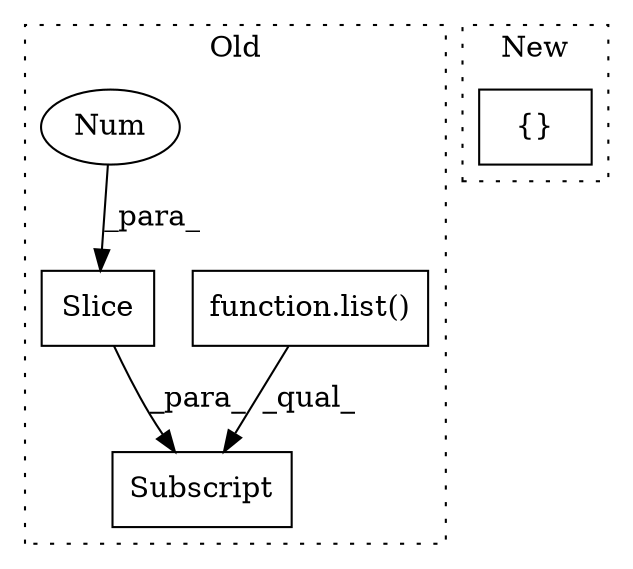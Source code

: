 digraph G {
subgraph cluster0 {
1 [label="function.list()" a="75" s="10376,10395" l="5,1" shape="box"];
3 [label="Subscript" a="63" s="10376,0" l="26,0" shape="box"];
4 [label="Slice" a="80" s="10397" l="4" shape="box"];
5 [label="Num" a="76" s="10398" l="3" shape="ellipse"];
label = "Old";
style="dotted";
}
subgraph cluster1 {
2 [label="{}" a="59" s="11978,11978" l="2,1" shape="box"];
label = "New";
style="dotted";
}
1 -> 3 [label="_qual_"];
4 -> 3 [label="_para_"];
5 -> 4 [label="_para_"];
}
